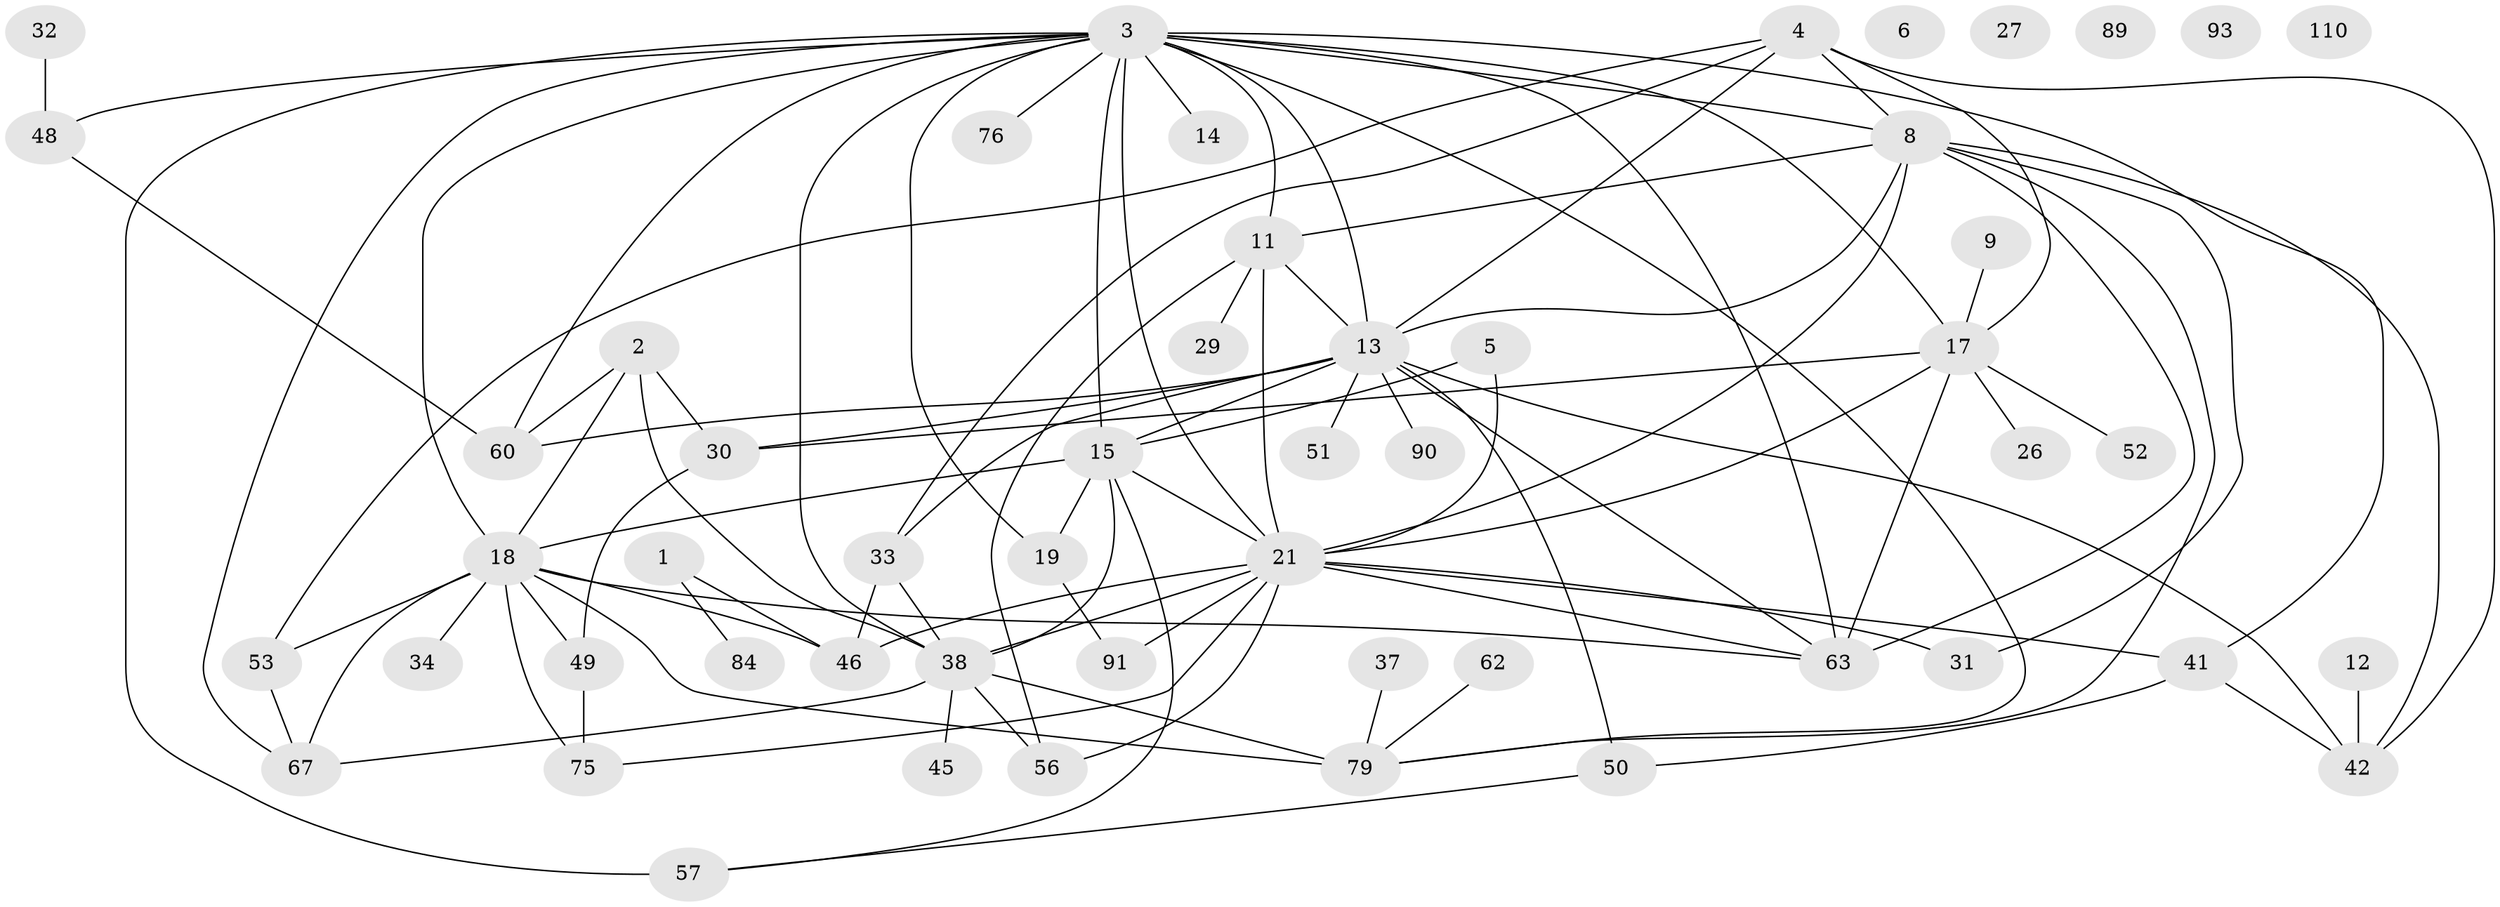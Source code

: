// original degree distribution, {2: 0.23076923076923078, 3: 0.23076923076923078, 6: 0.046153846153846156, 0: 0.038461538461538464, 4: 0.16153846153846155, 10: 0.007692307692307693, 5: 0.05384615384615385, 1: 0.18461538461538463, 7: 0.038461538461538464, 8: 0.007692307692307693}
// Generated by graph-tools (version 1.1) at 2025/16/03/04/25 18:16:26]
// undirected, 52 vertices, 97 edges
graph export_dot {
graph [start="1"]
  node [color=gray90,style=filled];
  1 [super="+107+96"];
  2 [super="+85"];
  3 [super="+127+108+7+74+36+55"];
  4 [super="+24"];
  5 [super="+99"];
  6;
  8 [super="+22"];
  9 [super="+25+16"];
  11 [super="+58"];
  12 [super="+28+73"];
  13 [super="+47+112+23+66+81"];
  14;
  15 [super="+114+106+20"];
  17 [super="+59+102"];
  18 [super="+65+40+78"];
  19 [super="+119"];
  21 [super="+98+39+43"];
  26;
  27;
  29;
  30 [super="+111+95"];
  31;
  32 [super="+117"];
  33 [super="+87+61"];
  34;
  37;
  38 [super="+77+92+64"];
  41;
  42;
  45 [super="+83+121"];
  46;
  48;
  49;
  50 [super="+94+101"];
  51;
  52;
  53;
  56;
  57;
  60 [super="+82"];
  62;
  63 [super="+80"];
  67 [super="+70+130+88"];
  75;
  76;
  79 [super="+109"];
  84;
  89;
  90;
  91;
  93;
  110;
  1 -- 84;
  1 -- 46;
  2 -- 38;
  2 -- 18;
  2 -- 30;
  2 -- 60;
  3 -- 11 [weight=2];
  3 -- 76;
  3 -- 14;
  3 -- 8;
  3 -- 19;
  3 -- 18 [weight=3];
  3 -- 41;
  3 -- 48;
  3 -- 57 [weight=2];
  3 -- 17;
  3 -- 63 [weight=2];
  3 -- 67;
  3 -- 60 [weight=2];
  3 -- 21 [weight=3];
  3 -- 79;
  3 -- 15;
  3 -- 13 [weight=3];
  3 -- 38;
  4 -- 42;
  4 -- 17;
  4 -- 33;
  4 -- 53 [weight=2];
  4 -- 8;
  4 -- 13;
  5 -- 21;
  5 -- 15;
  8 -- 42;
  8 -- 79;
  8 -- 63;
  8 -- 21;
  8 -- 11;
  8 -- 13;
  8 -- 31;
  9 -- 17;
  11 -- 56;
  11 -- 21;
  11 -- 29;
  11 -- 13;
  12 -- 42;
  13 -- 42;
  13 -- 60;
  13 -- 30;
  13 -- 50;
  13 -- 51;
  13 -- 33;
  13 -- 63;
  13 -- 90;
  13 -- 15;
  15 -- 19;
  15 -- 57;
  15 -- 18;
  15 -- 38;
  15 -- 21;
  17 -- 52;
  17 -- 21;
  17 -- 26;
  17 -- 63;
  17 -- 30;
  18 -- 49;
  18 -- 53;
  18 -- 63;
  18 -- 34;
  18 -- 46;
  18 -- 79 [weight=2];
  18 -- 75;
  18 -- 67;
  19 -- 91;
  21 -- 38 [weight=2];
  21 -- 41;
  21 -- 91;
  21 -- 75;
  21 -- 56;
  21 -- 63;
  21 -- 46;
  21 -- 31;
  30 -- 49;
  32 -- 48;
  33 -- 46;
  33 -- 38;
  37 -- 79;
  38 -- 67;
  38 -- 79 [weight=2];
  38 -- 45;
  38 -- 56;
  41 -- 42;
  41 -- 50;
  48 -- 60;
  49 -- 75;
  50 -- 57;
  53 -- 67;
  62 -- 79;
}
